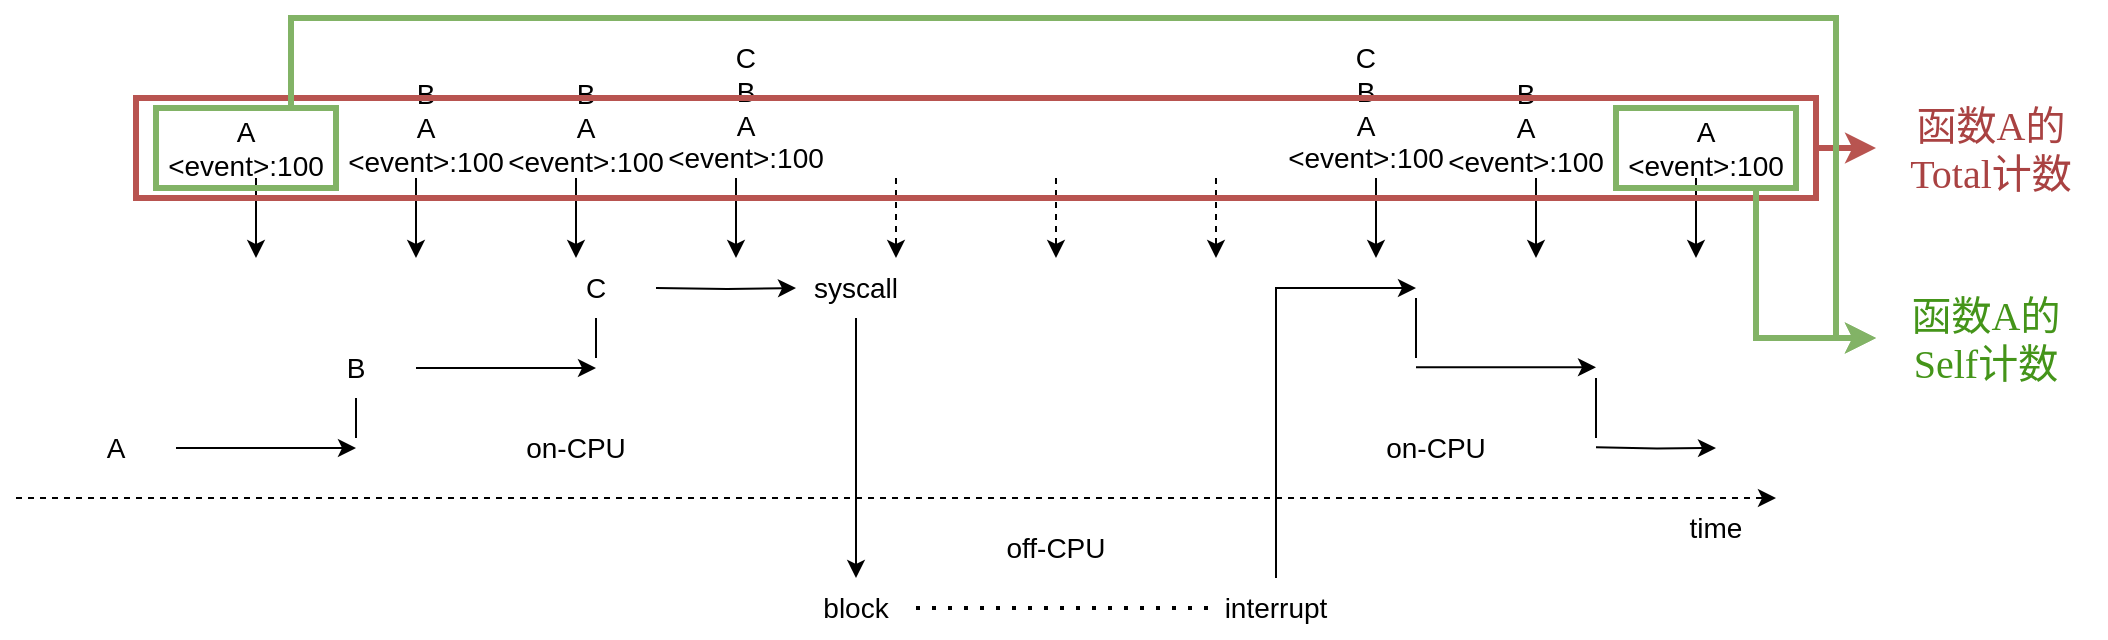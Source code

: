 <mxfile version="24.7.7">
  <diagram name="第 1 页" id="SoRn_m8bG14cru3M2dKM">
    <mxGraphModel dx="2018" dy="696" grid="1" gridSize="10" guides="1" tooltips="1" connect="1" arrows="1" fold="1" page="1" pageScale="1" pageWidth="827" pageHeight="1169" math="0" shadow="0">
      <root>
        <mxCell id="0" />
        <mxCell id="1" parent="0" />
        <mxCell id="IC_BZYuys4O7xrY4rRnc-1" value="" style="edgeStyle=orthogonalEdgeStyle;rounded=0;orthogonalLoop=1;jettySize=auto;html=1;" parent="1" source="IC_BZYuys4O7xrY4rRnc-2" edge="1">
          <mxGeometry relative="1" as="geometry">
            <mxPoint x="170" y="255" as="targetPoint" />
          </mxGeometry>
        </mxCell>
        <mxCell id="IC_BZYuys4O7xrY4rRnc-2" value="&lt;font style=&quot;font-size: 14px;&quot;&gt;A&lt;/font&gt;&lt;span class=&quot;eusoft-eudic-chrome-extension-translate-content&quot;&gt;&lt;br&gt;&lt;/span&gt;" style="text;html=1;align=center;verticalAlign=middle;whiteSpace=wrap;rounded=0;" parent="1" vertex="1">
          <mxGeometry x="20" y="240" width="60" height="30" as="geometry" />
        </mxCell>
        <mxCell id="IC_BZYuys4O7xrY4rRnc-3" value="&lt;font style=&quot;font-size: 14px;&quot;&gt;B&lt;/font&gt;&lt;span class=&quot;eusoft-eudic-chrome-extension-translate-content&quot;&gt;&lt;br&gt;&lt;/span&gt;" style="text;html=1;align=center;verticalAlign=middle;whiteSpace=wrap;rounded=0;" parent="1" vertex="1">
          <mxGeometry x="140" y="200" width="60" height="30" as="geometry" />
        </mxCell>
        <mxCell id="IC_BZYuys4O7xrY4rRnc-4" value="" style="endArrow=none;html=1;rounded=0;entryX=0.5;entryY=1;entryDx=0;entryDy=0;" parent="1" target="IC_BZYuys4O7xrY4rRnc-3" edge="1">
          <mxGeometry width="50" height="50" relative="1" as="geometry">
            <mxPoint x="170" y="250" as="sourcePoint" />
            <mxPoint x="440" y="280" as="targetPoint" />
          </mxGeometry>
        </mxCell>
        <mxCell id="IC_BZYuys4O7xrY4rRnc-5" value="" style="endArrow=classic;html=1;rounded=0;" parent="1" edge="1">
          <mxGeometry width="50" height="50" relative="1" as="geometry">
            <mxPoint x="120" y="120" as="sourcePoint" />
            <mxPoint x="120" y="160" as="targetPoint" />
          </mxGeometry>
        </mxCell>
        <mxCell id="IC_BZYuys4O7xrY4rRnc-6" value="" style="edgeStyle=orthogonalEdgeStyle;rounded=0;orthogonalLoop=1;jettySize=auto;html=1;" parent="1" edge="1">
          <mxGeometry relative="1" as="geometry">
            <mxPoint x="290" y="215" as="targetPoint" />
            <mxPoint x="200" y="215" as="sourcePoint" />
          </mxGeometry>
        </mxCell>
        <mxCell id="IC_BZYuys4O7xrY4rRnc-7" value="" style="endArrow=none;html=1;rounded=0;entryX=0.5;entryY=1;entryDx=0;entryDy=0;" parent="1" edge="1">
          <mxGeometry width="50" height="50" relative="1" as="geometry">
            <mxPoint x="290" y="210" as="sourcePoint" />
            <mxPoint x="290" y="190" as="targetPoint" />
          </mxGeometry>
        </mxCell>
        <mxCell id="IC_BZYuys4O7xrY4rRnc-8" value="&lt;font style=&quot;font-size: 14px;&quot;&gt;C&lt;/font&gt;&lt;span class=&quot;eusoft-eudic-chrome-extension-translate-content&quot;&gt;&lt;br&gt;&lt;/span&gt;" style="text;html=1;align=center;verticalAlign=middle;whiteSpace=wrap;rounded=0;" parent="1" vertex="1">
          <mxGeometry x="260" y="160" width="60" height="30" as="geometry" />
        </mxCell>
        <mxCell id="IC_BZYuys4O7xrY4rRnc-9" value="" style="edgeStyle=orthogonalEdgeStyle;rounded=0;orthogonalLoop=1;jettySize=auto;html=1;entryX=0;entryY=0.5;entryDx=0;entryDy=0;" parent="1" target="IC_BZYuys4O7xrY4rRnc-11" edge="1">
          <mxGeometry relative="1" as="geometry">
            <mxPoint x="410" y="175" as="targetPoint" />
            <mxPoint x="320" y="175" as="sourcePoint" />
          </mxGeometry>
        </mxCell>
        <mxCell id="IC_BZYuys4O7xrY4rRnc-10" value="" style="edgeStyle=orthogonalEdgeStyle;rounded=0;orthogonalLoop=1;jettySize=auto;html=1;" parent="1" source="IC_BZYuys4O7xrY4rRnc-11" target="IC_BZYuys4O7xrY4rRnc-12" edge="1">
          <mxGeometry relative="1" as="geometry" />
        </mxCell>
        <mxCell id="IC_BZYuys4O7xrY4rRnc-11" value="&lt;font style=&quot;font-size: 14px;&quot;&gt;syscall&lt;/font&gt;&lt;span class=&quot;eusoft-eudic-chrome-extension-translate-content&quot;&gt;&lt;br&gt;&lt;/span&gt;" style="text;html=1;align=center;verticalAlign=middle;whiteSpace=wrap;rounded=0;" parent="1" vertex="1">
          <mxGeometry x="390" y="160" width="60" height="30" as="geometry" />
        </mxCell>
        <mxCell id="IC_BZYuys4O7xrY4rRnc-12" value="&lt;font style=&quot;font-size: 14px;&quot;&gt;block&lt;/font&gt;&lt;span class=&quot;eusoft-eudic-chrome-extension-translate-content&quot;&gt;&lt;br&gt;&lt;/span&gt;" style="text;html=1;align=center;verticalAlign=middle;whiteSpace=wrap;rounded=0;" parent="1" vertex="1">
          <mxGeometry x="390" y="320" width="60" height="30" as="geometry" />
        </mxCell>
        <mxCell id="IC_BZYuys4O7xrY4rRnc-13" value="" style="endArrow=classic;html=1;rounded=0;" parent="1" edge="1">
          <mxGeometry width="50" height="50" relative="1" as="geometry">
            <mxPoint x="200" y="120" as="sourcePoint" />
            <mxPoint x="200" y="160" as="targetPoint" />
          </mxGeometry>
        </mxCell>
        <mxCell id="IC_BZYuys4O7xrY4rRnc-14" value="" style="endArrow=classic;html=1;rounded=0;" parent="1" edge="1">
          <mxGeometry width="50" height="50" relative="1" as="geometry">
            <mxPoint x="280" y="120" as="sourcePoint" />
            <mxPoint x="280" y="160" as="targetPoint" />
          </mxGeometry>
        </mxCell>
        <mxCell id="IC_BZYuys4O7xrY4rRnc-15" value="" style="endArrow=classic;html=1;rounded=0;" parent="1" edge="1">
          <mxGeometry width="50" height="50" relative="1" as="geometry">
            <mxPoint x="360" y="120" as="sourcePoint" />
            <mxPoint x="360" y="160" as="targetPoint" />
          </mxGeometry>
        </mxCell>
        <mxCell id="IC_BZYuys4O7xrY4rRnc-16" value="" style="endArrow=classic;html=1;rounded=0;" parent="1" edge="1">
          <mxGeometry width="50" height="50" relative="1" as="geometry">
            <mxPoint x="680" y="120" as="sourcePoint" />
            <mxPoint x="680" y="160" as="targetPoint" />
          </mxGeometry>
        </mxCell>
        <mxCell id="IC_BZYuys4O7xrY4rRnc-17" value="" style="endArrow=none;dashed=1;html=1;dashPattern=1 3;strokeWidth=2;rounded=0;entryX=0;entryY=0.5;entryDx=0;entryDy=0;exitX=1;exitY=0.5;exitDx=0;exitDy=0;" parent="1" source="IC_BZYuys4O7xrY4rRnc-12" target="IC_BZYuys4O7xrY4rRnc-19" edge="1">
          <mxGeometry width="50" height="50" relative="1" as="geometry">
            <mxPoint x="400" y="270" as="sourcePoint" />
            <mxPoint x="450" y="220" as="targetPoint" />
          </mxGeometry>
        </mxCell>
        <mxCell id="IC_BZYuys4O7xrY4rRnc-18" value="" style="edgeStyle=orthogonalEdgeStyle;rounded=0;orthogonalLoop=1;jettySize=auto;html=1;" parent="1" source="IC_BZYuys4O7xrY4rRnc-19" edge="1">
          <mxGeometry relative="1" as="geometry">
            <mxPoint x="700" y="175" as="targetPoint" />
            <Array as="points">
              <mxPoint x="630" y="175" />
            </Array>
          </mxGeometry>
        </mxCell>
        <mxCell id="IC_BZYuys4O7xrY4rRnc-19" value="&lt;font style=&quot;font-size: 14px;&quot;&gt;interrupt&lt;/font&gt;&lt;span class=&quot;eusoft-eudic-chrome-extension-translate-content&quot;&gt;&lt;br&gt;&lt;/span&gt;" style="text;html=1;align=center;verticalAlign=middle;whiteSpace=wrap;rounded=0;" parent="1" vertex="1">
          <mxGeometry x="600" y="320" width="60" height="30" as="geometry" />
        </mxCell>
        <mxCell id="IC_BZYuys4O7xrY4rRnc-20" value="" style="endArrow=classic;html=1;rounded=0;" parent="1" edge="1">
          <mxGeometry width="50" height="50" relative="1" as="geometry">
            <mxPoint x="760" y="120" as="sourcePoint" />
            <mxPoint x="760" y="160" as="targetPoint" />
          </mxGeometry>
        </mxCell>
        <mxCell id="IC_BZYuys4O7xrY4rRnc-21" value="" style="endArrow=classic;html=1;rounded=0;" parent="1" edge="1">
          <mxGeometry width="50" height="50" relative="1" as="geometry">
            <mxPoint x="840" y="120" as="sourcePoint" />
            <mxPoint x="840" y="160" as="targetPoint" />
          </mxGeometry>
        </mxCell>
        <mxCell id="IC_BZYuys4O7xrY4rRnc-22" value="" style="endArrow=none;html=1;rounded=0;entryX=0.5;entryY=1;entryDx=0;entryDy=0;" parent="1" edge="1">
          <mxGeometry width="50" height="50" relative="1" as="geometry">
            <mxPoint x="700" y="210" as="sourcePoint" />
            <mxPoint x="700" y="180" as="targetPoint" />
          </mxGeometry>
        </mxCell>
        <mxCell id="IC_BZYuys4O7xrY4rRnc-23" value="" style="edgeStyle=orthogonalEdgeStyle;rounded=0;orthogonalLoop=1;jettySize=auto;html=1;" parent="1" edge="1">
          <mxGeometry relative="1" as="geometry">
            <mxPoint x="790" y="214.66" as="targetPoint" />
            <mxPoint x="700" y="214.66" as="sourcePoint" />
          </mxGeometry>
        </mxCell>
        <mxCell id="IC_BZYuys4O7xrY4rRnc-24" value="" style="endArrow=none;html=1;rounded=0;entryX=0.5;entryY=1;entryDx=0;entryDy=0;" parent="1" edge="1">
          <mxGeometry width="50" height="50" relative="1" as="geometry">
            <mxPoint x="790" y="250" as="sourcePoint" />
            <mxPoint x="790" y="220" as="targetPoint" />
          </mxGeometry>
        </mxCell>
        <mxCell id="IC_BZYuys4O7xrY4rRnc-25" value="" style="edgeStyle=orthogonalEdgeStyle;rounded=0;orthogonalLoop=1;jettySize=auto;html=1;" parent="1" edge="1">
          <mxGeometry relative="1" as="geometry">
            <mxPoint x="850" y="255" as="targetPoint" />
            <mxPoint x="790" y="254.66" as="sourcePoint" />
          </mxGeometry>
        </mxCell>
        <mxCell id="IC_BZYuys4O7xrY4rRnc-26" value="" style="endArrow=classic;html=1;rounded=0;dashed=1;" parent="1" edge="1">
          <mxGeometry width="50" height="50" relative="1" as="geometry">
            <mxPoint x="520" y="120" as="sourcePoint" />
            <mxPoint x="520" y="160" as="targetPoint" />
          </mxGeometry>
        </mxCell>
        <mxCell id="IC_BZYuys4O7xrY4rRnc-27" value="" style="endArrow=classic;html=1;rounded=0;dashed=1;" parent="1" edge="1">
          <mxGeometry width="50" height="50" relative="1" as="geometry">
            <mxPoint x="440" y="120" as="sourcePoint" />
            <mxPoint x="440" y="160" as="targetPoint" />
          </mxGeometry>
        </mxCell>
        <mxCell id="IC_BZYuys4O7xrY4rRnc-28" value="" style="endArrow=classic;html=1;rounded=0;dashed=1;" parent="1" edge="1">
          <mxGeometry width="50" height="50" relative="1" as="geometry">
            <mxPoint x="600" y="120" as="sourcePoint" />
            <mxPoint x="600" y="160" as="targetPoint" />
          </mxGeometry>
        </mxCell>
        <mxCell id="IC_BZYuys4O7xrY4rRnc-29" value="&lt;font style=&quot;font-size: 14px;&quot;&gt;A&lt;/font&gt;&lt;span class=&quot;eusoft-eudic-chrome-extension-translate-content&quot;&gt;&lt;br&gt;&lt;/span&gt;&lt;div data-eusoft-did-translate-attribute-en=&quot;1&quot;&gt;&lt;font style=&quot;font-size: 14px;&quot;&gt;&amp;lt;event&amp;gt;:100&lt;/font&gt;&lt;span class=&quot;eusoft-eudic-chrome-extension-translate-content&quot;&gt;&lt;/span&gt;&lt;/div&gt;" style="text;html=1;align=center;verticalAlign=middle;whiteSpace=wrap;rounded=0;" parent="1" vertex="1">
          <mxGeometry x="70" y="90" width="90" height="30" as="geometry" />
        </mxCell>
        <mxCell id="IC_BZYuys4O7xrY4rRnc-30" value="&lt;div&gt;&lt;font style=&quot;font-size: 14px;&quot;&gt;B&lt;/font&gt;&lt;/div&gt;&lt;font style=&quot;font-size: 14px;&quot;&gt;A&lt;/font&gt;&lt;span class=&quot;eusoft-eudic-chrome-extension-translate-content&quot;&gt;&lt;br&gt;&lt;/span&gt;&lt;div data-eusoft-did-translate-attribute-en=&quot;1&quot;&gt;&lt;font style=&quot;font-size: 14px;&quot;&gt;&amp;lt;event&amp;gt;:100&lt;/font&gt;&lt;span class=&quot;eusoft-eudic-chrome-extension-translate-content&quot;&gt;&lt;/span&gt;&lt;/div&gt;" style="text;html=1;align=center;verticalAlign=middle;whiteSpace=wrap;rounded=0;" parent="1" vertex="1">
          <mxGeometry x="160" y="70" width="90" height="50" as="geometry" />
        </mxCell>
        <mxCell id="IC_BZYuys4O7xrY4rRnc-31" value="&lt;div&gt;&lt;font style=&quot;font-size: 14px;&quot;&gt;B&lt;/font&gt;&lt;/div&gt;&lt;font style=&quot;font-size: 14px;&quot;&gt;A&lt;/font&gt;&lt;span class=&quot;eusoft-eudic-chrome-extension-translate-content&quot;&gt;&lt;br&gt;&lt;/span&gt;&lt;div data-eusoft-did-translate-attribute-en=&quot;1&quot;&gt;&lt;font style=&quot;font-size: 14px;&quot;&gt;&amp;lt;event&amp;gt;:100&lt;/font&gt;&lt;span class=&quot;eusoft-eudic-chrome-extension-translate-content&quot;&gt;&lt;/span&gt;&lt;/div&gt;" style="text;html=1;align=center;verticalAlign=middle;whiteSpace=wrap;rounded=0;" parent="1" vertex="1">
          <mxGeometry x="240" y="70" width="90" height="50" as="geometry" />
        </mxCell>
        <mxCell id="IC_BZYuys4O7xrY4rRnc-32" value="&lt;div&gt;&lt;span style=&quot;font-size: 14px; background-color: initial;&quot;&gt;C&lt;/span&gt;&lt;br&gt;&lt;/div&gt;&lt;div&gt;&lt;font style=&quot;font-size: 14px;&quot;&gt;B&lt;/font&gt;&lt;/div&gt;&lt;font style=&quot;font-size: 14px;&quot;&gt;A&lt;/font&gt;&lt;span class=&quot;eusoft-eudic-chrome-extension-translate-content&quot;&gt;&lt;br&gt;&lt;/span&gt;&lt;div data-eusoft-did-translate-attribute-en=&quot;1&quot;&gt;&lt;font style=&quot;font-size: 14px;&quot;&gt;&amp;lt;event&amp;gt;:100&lt;/font&gt;&lt;span class=&quot;eusoft-eudic-chrome-extension-translate-content&quot;&gt;&lt;/span&gt;&lt;/div&gt;" style="text;html=1;align=center;verticalAlign=middle;whiteSpace=wrap;rounded=0;" parent="1" vertex="1">
          <mxGeometry x="320" y="50" width="90" height="70" as="geometry" />
        </mxCell>
        <mxCell id="IC_BZYuys4O7xrY4rRnc-33" value="&lt;div&gt;&lt;span style=&quot;font-size: 14px; background-color: initial;&quot;&gt;C&lt;/span&gt;&lt;br&gt;&lt;/div&gt;&lt;div&gt;&lt;font style=&quot;font-size: 14px;&quot;&gt;B&lt;/font&gt;&lt;/div&gt;&lt;font style=&quot;font-size: 14px;&quot;&gt;A&lt;/font&gt;&lt;span class=&quot;eusoft-eudic-chrome-extension-translate-content&quot;&gt;&lt;br&gt;&lt;/span&gt;&lt;div data-eusoft-did-translate-attribute-en=&quot;1&quot;&gt;&lt;font style=&quot;font-size: 14px;&quot;&gt;&amp;lt;event&amp;gt;:100&lt;/font&gt;&lt;span class=&quot;eusoft-eudic-chrome-extension-translate-content&quot;&gt;&lt;/span&gt;&lt;/div&gt;" style="text;html=1;align=center;verticalAlign=middle;whiteSpace=wrap;rounded=0;" parent="1" vertex="1">
          <mxGeometry x="630" y="50" width="90" height="70" as="geometry" />
        </mxCell>
        <mxCell id="IC_BZYuys4O7xrY4rRnc-34" value="&lt;div&gt;&lt;font style=&quot;font-size: 14px;&quot;&gt;B&lt;/font&gt;&lt;/div&gt;&lt;font style=&quot;font-size: 14px;&quot;&gt;A&lt;/font&gt;&lt;span class=&quot;eusoft-eudic-chrome-extension-translate-content&quot;&gt;&lt;br&gt;&lt;/span&gt;&lt;div data-eusoft-did-translate-attribute-en=&quot;1&quot;&gt;&lt;font style=&quot;font-size: 14px;&quot;&gt;&amp;lt;event&amp;gt;:100&lt;/font&gt;&lt;span class=&quot;eusoft-eudic-chrome-extension-translate-content&quot;&gt;&lt;/span&gt;&lt;/div&gt;" style="text;html=1;align=center;verticalAlign=middle;whiteSpace=wrap;rounded=0;" parent="1" vertex="1">
          <mxGeometry x="710" y="70" width="90" height="50" as="geometry" />
        </mxCell>
        <mxCell id="IC_BZYuys4O7xrY4rRnc-35" value="&lt;font style=&quot;font-size: 14px;&quot;&gt;A&lt;/font&gt;&lt;span class=&quot;eusoft-eudic-chrome-extension-translate-content&quot;&gt;&lt;br&gt;&lt;/span&gt;&lt;div data-eusoft-did-translate-attribute-en=&quot;1&quot;&gt;&lt;font style=&quot;font-size: 14px;&quot;&gt;&amp;lt;event&amp;gt;:100&lt;/font&gt;&lt;span class=&quot;eusoft-eudic-chrome-extension-translate-content&quot;&gt;&lt;/span&gt;&lt;/div&gt;" style="text;html=1;align=center;verticalAlign=middle;whiteSpace=wrap;rounded=0;" parent="1" vertex="1">
          <mxGeometry x="800" y="90" width="90" height="30" as="geometry" />
        </mxCell>
        <mxCell id="IC_BZYuys4O7xrY4rRnc-36" value="&lt;font data-eusoft-did-translate-attribute-en=&quot;1&quot; style=&quot;font-size: 14px;&quot;&gt;on-CPU&lt;/font&gt;" style="text;html=1;align=center;verticalAlign=middle;whiteSpace=wrap;rounded=0;" parent="1" vertex="1">
          <mxGeometry x="250" y="240" width="60" height="30" as="geometry" />
        </mxCell>
        <mxCell id="IC_BZYuys4O7xrY4rRnc-37" value="&lt;font data-eusoft-did-translate-attribute-en=&quot;1&quot; style=&quot;font-size: 14px;&quot;&gt;off-CPU&lt;/font&gt;" style="text;html=1;align=center;verticalAlign=middle;whiteSpace=wrap;rounded=0;" parent="1" vertex="1">
          <mxGeometry x="490" y="290" width="60" height="30" as="geometry" />
        </mxCell>
        <mxCell id="IC_BZYuys4O7xrY4rRnc-38" value="&lt;font data-eusoft-did-translate-attribute-en=&quot;1&quot; style=&quot;font-size: 14px;&quot;&gt;on-CPU&lt;/font&gt;" style="text;html=1;align=center;verticalAlign=middle;whiteSpace=wrap;rounded=0;" parent="1" vertex="1">
          <mxGeometry x="680" y="240" width="60" height="30" as="geometry" />
        </mxCell>
        <mxCell id="IC_BZYuys4O7xrY4rRnc-39" value="" style="endArrow=classic;html=1;rounded=0;dashed=1;" parent="1" edge="1">
          <mxGeometry width="50" height="50" relative="1" as="geometry">
            <mxPoint y="280" as="sourcePoint" />
            <mxPoint x="880" y="280" as="targetPoint" />
          </mxGeometry>
        </mxCell>
        <mxCell id="IC_BZYuys4O7xrY4rRnc-40" value="&lt;font data-eusoft-did-translate-attribute-en=&quot;1&quot; style=&quot;font-size: 14px;&quot;&gt;time&lt;/font&gt;" style="text;html=1;align=center;verticalAlign=middle;whiteSpace=wrap;rounded=0;" parent="1" vertex="1">
          <mxGeometry x="820" y="280" width="60" height="30" as="geometry" />
        </mxCell>
        <mxCell id="8q6iVW-wLEmUv9W9ElxV-1" style="edgeStyle=orthogonalEdgeStyle;rounded=0;orthogonalLoop=1;jettySize=auto;html=1;exitX=1;exitY=0.5;exitDx=0;exitDy=0;fillColor=#f8cecc;strokeColor=#b85450;strokeWidth=3;" edge="1" parent="1" source="mc-0bmukadvB13ne_g5i-2" target="mc-0bmukadvB13ne_g5i-3">
          <mxGeometry relative="1" as="geometry" />
        </mxCell>
        <mxCell id="mc-0bmukadvB13ne_g5i-2" value="" style="rounded=0;whiteSpace=wrap;html=1;fillColor=none;strokeColor=#b85450;strokeWidth=3;" parent="1" vertex="1">
          <mxGeometry x="60" y="80" width="840" height="50" as="geometry" />
        </mxCell>
        <mxCell id="mc-0bmukadvB13ne_g5i-3" value="&lt;font color=&quot;#a94242&quot; face=&quot;Lucida Console&quot;&gt;&lt;span style=&quot;font-size: 20px;&quot;&gt;函数A的&lt;/span&gt;&lt;/font&gt;&lt;div&gt;&lt;font color=&quot;#a94242&quot; face=&quot;Lucida Console&quot;&gt;&lt;span style=&quot;font-size: 20px;&quot;&gt;Total计数&lt;/span&gt;&lt;/font&gt;&lt;span class=&quot;eusoft-eudic-chrome-extension-translate-content&quot;&gt;&lt;/span&gt;&lt;/div&gt;" style="text;html=1;align=center;verticalAlign=middle;whiteSpace=wrap;rounded=0;" parent="1" vertex="1">
          <mxGeometry x="930" y="75" width="115" height="60" as="geometry" />
        </mxCell>
        <mxCell id="mc-0bmukadvB13ne_g5i-8" style="edgeStyle=orthogonalEdgeStyle;rounded=0;orthogonalLoop=1;jettySize=auto;html=1;exitX=0.75;exitY=0;exitDx=0;exitDy=0;entryX=0;entryY=0.5;entryDx=0;entryDy=0;fillColor=#d5e8d4;strokeColor=#82b366;strokeWidth=3;" parent="1" source="mc-0bmukadvB13ne_g5i-4" target="mc-0bmukadvB13ne_g5i-6" edge="1">
          <mxGeometry relative="1" as="geometry">
            <Array as="points">
              <mxPoint x="138" y="40" />
              <mxPoint x="910" y="40" />
            </Array>
          </mxGeometry>
        </mxCell>
        <mxCell id="mc-0bmukadvB13ne_g5i-4" value="" style="rounded=0;whiteSpace=wrap;html=1;fillColor=none;strokeColor=#82b366;strokeWidth=3;" parent="1" vertex="1">
          <mxGeometry x="70" y="85" width="90" height="40" as="geometry" />
        </mxCell>
        <mxCell id="mc-0bmukadvB13ne_g5i-7" style="edgeStyle=orthogonalEdgeStyle;rounded=0;orthogonalLoop=1;jettySize=auto;html=1;exitX=0.5;exitY=1;exitDx=0;exitDy=0;fillColor=#d5e8d4;strokeColor=#82b366;strokeWidth=3;" parent="1" source="mc-0bmukadvB13ne_g5i-5" target="mc-0bmukadvB13ne_g5i-6" edge="1">
          <mxGeometry relative="1" as="geometry">
            <Array as="points">
              <mxPoint x="870" y="125" />
              <mxPoint x="870" y="200" />
            </Array>
          </mxGeometry>
        </mxCell>
        <mxCell id="mc-0bmukadvB13ne_g5i-5" value="" style="rounded=0;whiteSpace=wrap;html=1;fillColor=none;strokeColor=#82b366;strokeWidth=3;" parent="1" vertex="1">
          <mxGeometry x="800" y="85" width="90" height="40" as="geometry" />
        </mxCell>
        <mxCell id="mc-0bmukadvB13ne_g5i-6" value="&lt;font color=&quot;#449419&quot; face=&quot;Lucida Console&quot;&gt;&lt;span style=&quot;font-size: 20px;&quot;&gt;函数A的&lt;/span&gt;&lt;/font&gt;&lt;div&gt;&lt;font color=&quot;#449419&quot; face=&quot;Lucida Console&quot;&gt;&lt;span style=&quot;font-size: 20px;&quot;&gt;Self计数&lt;/span&gt;&lt;/font&gt;&lt;span class=&quot;eusoft-eudic-chrome-extension-translate-content&quot;&gt;&lt;/span&gt;&lt;/div&gt;" style="text;html=1;align=center;verticalAlign=middle;whiteSpace=wrap;rounded=0;" parent="1" vertex="1">
          <mxGeometry x="930" y="170" width="110" height="60" as="geometry" />
        </mxCell>
      </root>
    </mxGraphModel>
  </diagram>
</mxfile>
